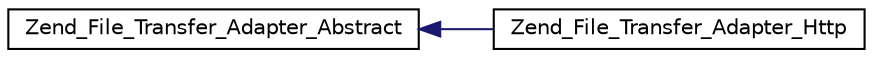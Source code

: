 digraph G
{
  edge [fontname="Helvetica",fontsize="10",labelfontname="Helvetica",labelfontsize="10"];
  node [fontname="Helvetica",fontsize="10",shape=record];
  rankdir="LR";
  Node1 [label="Zend_File_Transfer_Adapter_Abstract",height=0.2,width=0.4,color="black", fillcolor="white", style="filled",URL="$class_zend___file___transfer___adapter___abstract.html"];
  Node1 -> Node2 [dir="back",color="midnightblue",fontsize="10",style="solid",fontname="Helvetica"];
  Node2 [label="Zend_File_Transfer_Adapter_Http",height=0.2,width=0.4,color="black", fillcolor="white", style="filled",URL="$class_zend___file___transfer___adapter___http.html"];
}
